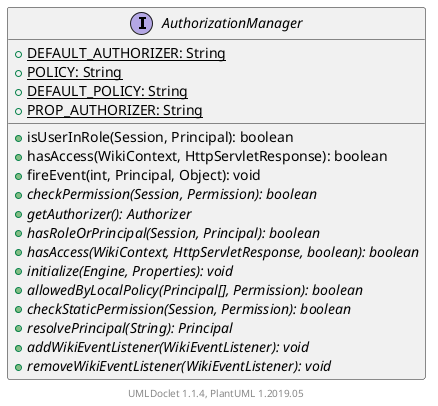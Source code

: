 @startuml

    interface AuthorizationManager [[AuthorizationManager.html]] {
        {static} +DEFAULT_AUTHORIZER: String
        {static} +POLICY: String
        {static} +DEFAULT_POLICY: String
        {static} +PROP_AUTHORIZER: String
        +isUserInRole(Session, Principal): boolean
        +hasAccess(WikiContext, HttpServletResponse): boolean
        +fireEvent(int, Principal, Object): void
        {abstract} +checkPermission(Session, Permission): boolean
        {abstract} +getAuthorizer(): Authorizer
        {abstract} +hasRoleOrPrincipal(Session, Principal): boolean
        {abstract} +hasAccess(WikiContext, HttpServletResponse, boolean): boolean
        {abstract} +initialize(Engine, Properties): void
        {abstract} +allowedByLocalPolicy(Principal[], Permission): boolean
        {abstract} +checkStaticPermission(Session, Permission): boolean
        {abstract} +resolvePrincipal(String): Principal
        {abstract} +addWikiEventListener(WikiEventListener): void
        {abstract} +removeWikiEventListener(WikiEventListener): void
    }


    center footer UMLDoclet 1.1.4, PlantUML 1.2019.05
@enduml
